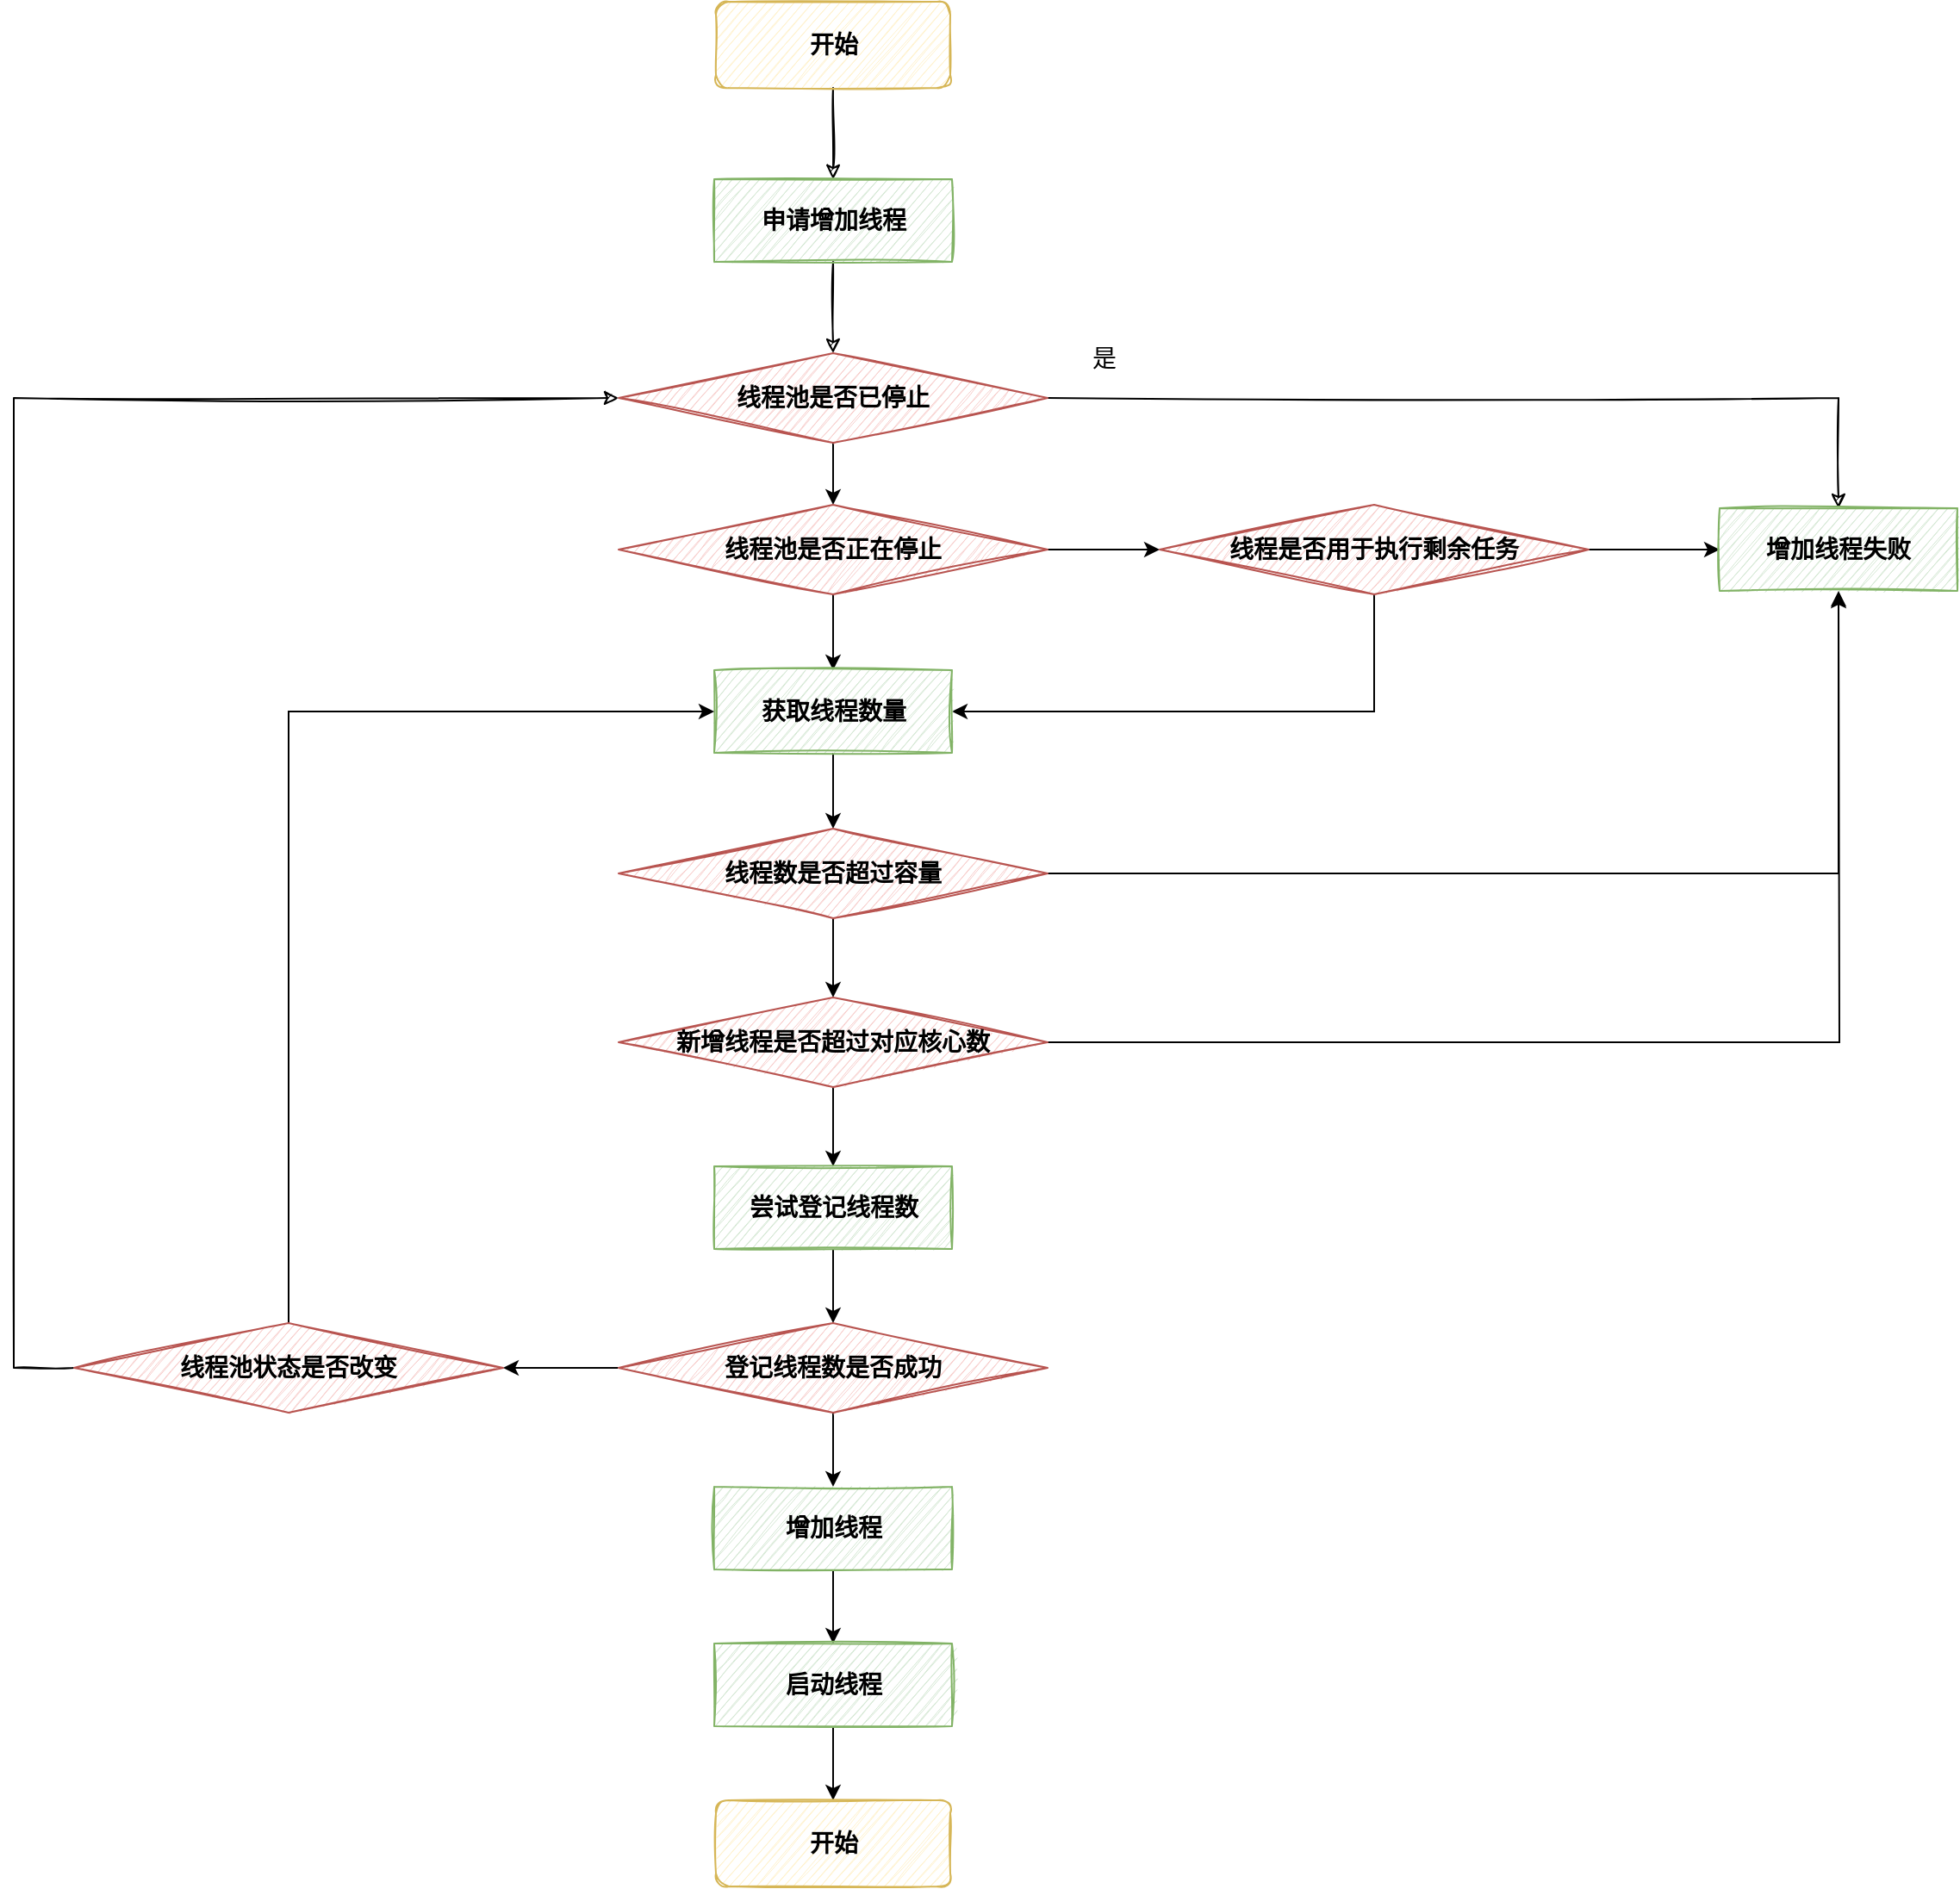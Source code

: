 <mxfile version="16.0.0" type="github">
  <diagram id="bxd2tpNLkaN-XFv4WDwM" name="第 1 页">
    <mxGraphModel dx="1822" dy="762" grid="0" gridSize="10" guides="1" tooltips="1" connect="1" arrows="1" fold="1" page="0" pageScale="1" pageWidth="827" pageHeight="1169" math="0" shadow="0">
      <root>
        <mxCell id="0" />
        <mxCell id="1" parent="0" />
        <mxCell id="Mx3tVR5YGephhx1hdb3c-16" value="" style="edgeStyle=orthogonalEdgeStyle;rounded=0;orthogonalLoop=1;jettySize=auto;html=1;sketch=1;" edge="1" parent="1" source="Mx3tVR5YGephhx1hdb3c-1" target="Mx3tVR5YGephhx1hdb3c-2">
          <mxGeometry relative="1" as="geometry" />
        </mxCell>
        <mxCell id="Mx3tVR5YGephhx1hdb3c-1" value="&lt;font style=&quot;font-size: 14px&quot;&gt;&lt;b&gt;开始&lt;/b&gt;&lt;/font&gt;" style="rounded=1;whiteSpace=wrap;html=1;fillColor=#fff2cc;strokeColor=#d6b656;sketch=1;" vertex="1" parent="1">
          <mxGeometry x="329.5" y="81" width="136" height="50" as="geometry" />
        </mxCell>
        <mxCell id="Mx3tVR5YGephhx1hdb3c-17" value="" style="edgeStyle=orthogonalEdgeStyle;rounded=0;orthogonalLoop=1;jettySize=auto;html=1;sketch=1;" edge="1" parent="1" source="Mx3tVR5YGephhx1hdb3c-2" target="Mx3tVR5YGephhx1hdb3c-3">
          <mxGeometry relative="1" as="geometry" />
        </mxCell>
        <mxCell id="Mx3tVR5YGephhx1hdb3c-2" value="&lt;b&gt;申请增加线程&lt;/b&gt;" style="rounded=0;whiteSpace=wrap;html=1;fontSize=14;fillColor=#d5e8d4;strokeColor=#82b366;sketch=1;" vertex="1" parent="1">
          <mxGeometry x="328.5" y="184" width="138" height="48" as="geometry" />
        </mxCell>
        <mxCell id="Mx3tVR5YGephhx1hdb3c-18" value="" style="edgeStyle=orthogonalEdgeStyle;rounded=0;orthogonalLoop=1;jettySize=auto;html=1;" edge="1" parent="1" source="Mx3tVR5YGephhx1hdb3c-3" target="Mx3tVR5YGephhx1hdb3c-4">
          <mxGeometry relative="1" as="geometry" />
        </mxCell>
        <mxCell id="Mx3tVR5YGephhx1hdb3c-29" style="edgeStyle=orthogonalEdgeStyle;rounded=0;orthogonalLoop=1;jettySize=auto;html=1;entryX=0.5;entryY=0;entryDx=0;entryDy=0;sketch=1;" edge="1" parent="1" source="Mx3tVR5YGephhx1hdb3c-3" target="Mx3tVR5YGephhx1hdb3c-6">
          <mxGeometry relative="1" as="geometry" />
        </mxCell>
        <mxCell id="Mx3tVR5YGephhx1hdb3c-3" value="&lt;b&gt;线程池是否已停止&lt;/b&gt;" style="rhombus;whiteSpace=wrap;html=1;sketch=1;fontSize=14;fillColor=#f8cecc;strokeColor=#b85450;" vertex="1" parent="1">
          <mxGeometry x="273" y="285" width="249" height="52" as="geometry" />
        </mxCell>
        <mxCell id="Mx3tVR5YGephhx1hdb3c-19" value="" style="edgeStyle=orthogonalEdgeStyle;rounded=0;orthogonalLoop=1;jettySize=auto;html=1;" edge="1" parent="1" source="Mx3tVR5YGephhx1hdb3c-4" target="Mx3tVR5YGephhx1hdb3c-7">
          <mxGeometry relative="1" as="geometry" />
        </mxCell>
        <mxCell id="Mx3tVR5YGephhx1hdb3c-27" value="" style="edgeStyle=orthogonalEdgeStyle;rounded=0;orthogonalLoop=1;jettySize=auto;html=1;" edge="1" parent="1" source="Mx3tVR5YGephhx1hdb3c-4" target="Mx3tVR5YGephhx1hdb3c-5">
          <mxGeometry relative="1" as="geometry" />
        </mxCell>
        <mxCell id="Mx3tVR5YGephhx1hdb3c-4" value="&lt;b&gt;线程池是否正在停止&lt;/b&gt;" style="rhombus;whiteSpace=wrap;html=1;sketch=1;fontSize=14;fillColor=#f8cecc;strokeColor=#b85450;" vertex="1" parent="1">
          <mxGeometry x="273" y="373" width="249" height="52" as="geometry" />
        </mxCell>
        <mxCell id="Mx3tVR5YGephhx1hdb3c-28" value="" style="edgeStyle=orthogonalEdgeStyle;rounded=0;orthogonalLoop=1;jettySize=auto;html=1;" edge="1" parent="1" source="Mx3tVR5YGephhx1hdb3c-5" target="Mx3tVR5YGephhx1hdb3c-6">
          <mxGeometry relative="1" as="geometry" />
        </mxCell>
        <mxCell id="Mx3tVR5YGephhx1hdb3c-30" style="edgeStyle=orthogonalEdgeStyle;rounded=0;orthogonalLoop=1;jettySize=auto;html=1;entryX=1;entryY=0.5;entryDx=0;entryDy=0;" edge="1" parent="1" source="Mx3tVR5YGephhx1hdb3c-5" target="Mx3tVR5YGephhx1hdb3c-7">
          <mxGeometry relative="1" as="geometry">
            <Array as="points">
              <mxPoint x="712" y="493" />
            </Array>
          </mxGeometry>
        </mxCell>
        <mxCell id="Mx3tVR5YGephhx1hdb3c-5" value="&lt;b&gt;线程是否用于执行剩余任务&lt;/b&gt;" style="rhombus;whiteSpace=wrap;html=1;sketch=1;fontSize=14;fillColor=#f8cecc;strokeColor=#b85450;" vertex="1" parent="1">
          <mxGeometry x="587" y="373" width="249" height="52" as="geometry" />
        </mxCell>
        <mxCell id="Mx3tVR5YGephhx1hdb3c-6" value="&lt;b&gt;增加线程失败&lt;/b&gt;" style="rounded=0;whiteSpace=wrap;html=1;fontSize=14;fillColor=#d5e8d4;strokeColor=#82b366;sketch=1;" vertex="1" parent="1">
          <mxGeometry x="912" y="375" width="138" height="48" as="geometry" />
        </mxCell>
        <mxCell id="Mx3tVR5YGephhx1hdb3c-20" value="" style="edgeStyle=orthogonalEdgeStyle;rounded=0;orthogonalLoop=1;jettySize=auto;html=1;" edge="1" parent="1" source="Mx3tVR5YGephhx1hdb3c-7" target="Mx3tVR5YGephhx1hdb3c-8">
          <mxGeometry relative="1" as="geometry" />
        </mxCell>
        <mxCell id="Mx3tVR5YGephhx1hdb3c-7" value="&lt;b&gt;获取线程数量&lt;/b&gt;" style="rounded=0;whiteSpace=wrap;html=1;fontSize=14;fillColor=#d5e8d4;strokeColor=#82b366;sketch=1;" vertex="1" parent="1">
          <mxGeometry x="328.5" y="469" width="138" height="48" as="geometry" />
        </mxCell>
        <mxCell id="Mx3tVR5YGephhx1hdb3c-21" value="" style="edgeStyle=orthogonalEdgeStyle;rounded=0;orthogonalLoop=1;jettySize=auto;html=1;" edge="1" parent="1" source="Mx3tVR5YGephhx1hdb3c-8" target="Mx3tVR5YGephhx1hdb3c-9">
          <mxGeometry relative="1" as="geometry" />
        </mxCell>
        <mxCell id="Mx3tVR5YGephhx1hdb3c-31" style="edgeStyle=orthogonalEdgeStyle;rounded=0;orthogonalLoop=1;jettySize=auto;html=1;entryX=0.5;entryY=1;entryDx=0;entryDy=0;" edge="1" parent="1" source="Mx3tVR5YGephhx1hdb3c-8" target="Mx3tVR5YGephhx1hdb3c-6">
          <mxGeometry relative="1" as="geometry" />
        </mxCell>
        <mxCell id="Mx3tVR5YGephhx1hdb3c-8" value="&lt;b&gt;线程数是否超过容量&lt;/b&gt;" style="rhombus;whiteSpace=wrap;html=1;sketch=1;fontSize=14;fillColor=#f8cecc;strokeColor=#b85450;" vertex="1" parent="1">
          <mxGeometry x="273" y="561" width="249" height="52" as="geometry" />
        </mxCell>
        <mxCell id="Mx3tVR5YGephhx1hdb3c-22" value="" style="edgeStyle=orthogonalEdgeStyle;rounded=0;orthogonalLoop=1;jettySize=auto;html=1;" edge="1" parent="1" source="Mx3tVR5YGephhx1hdb3c-9" target="Mx3tVR5YGephhx1hdb3c-10">
          <mxGeometry relative="1" as="geometry" />
        </mxCell>
        <mxCell id="Mx3tVR5YGephhx1hdb3c-32" style="edgeStyle=orthogonalEdgeStyle;rounded=0;orthogonalLoop=1;jettySize=auto;html=1;" edge="1" parent="1" source="Mx3tVR5YGephhx1hdb3c-9">
          <mxGeometry relative="1" as="geometry">
            <mxPoint x="981" y="424" as="targetPoint" />
          </mxGeometry>
        </mxCell>
        <mxCell id="Mx3tVR5YGephhx1hdb3c-9" value="&lt;b&gt;新增线程是否超过对应核心数&lt;/b&gt;" style="rhombus;whiteSpace=wrap;html=1;sketch=1;fontSize=14;fillColor=#f8cecc;strokeColor=#b85450;" vertex="1" parent="1">
          <mxGeometry x="273" y="659" width="249" height="52" as="geometry" />
        </mxCell>
        <mxCell id="Mx3tVR5YGephhx1hdb3c-23" value="" style="edgeStyle=orthogonalEdgeStyle;rounded=0;orthogonalLoop=1;jettySize=auto;html=1;" edge="1" parent="1" source="Mx3tVR5YGephhx1hdb3c-10" target="Mx3tVR5YGephhx1hdb3c-11">
          <mxGeometry relative="1" as="geometry" />
        </mxCell>
        <mxCell id="Mx3tVR5YGephhx1hdb3c-10" value="&lt;b&gt;尝试登记线程数&lt;/b&gt;" style="rounded=0;whiteSpace=wrap;html=1;fontSize=14;fillColor=#d5e8d4;strokeColor=#82b366;sketch=1;" vertex="1" parent="1">
          <mxGeometry x="328.5" y="757" width="138" height="48" as="geometry" />
        </mxCell>
        <mxCell id="Mx3tVR5YGephhx1hdb3c-24" value="" style="edgeStyle=orthogonalEdgeStyle;rounded=0;orthogonalLoop=1;jettySize=auto;html=1;" edge="1" parent="1" source="Mx3tVR5YGephhx1hdb3c-11" target="Mx3tVR5YGephhx1hdb3c-13">
          <mxGeometry relative="1" as="geometry" />
        </mxCell>
        <mxCell id="Mx3tVR5YGephhx1hdb3c-33" value="" style="edgeStyle=orthogonalEdgeStyle;rounded=0;orthogonalLoop=1;jettySize=auto;html=1;" edge="1" parent="1" source="Mx3tVR5YGephhx1hdb3c-11" target="Mx3tVR5YGephhx1hdb3c-12">
          <mxGeometry relative="1" as="geometry" />
        </mxCell>
        <mxCell id="Mx3tVR5YGephhx1hdb3c-11" value="&lt;b&gt;登记线程数是否成功&lt;/b&gt;" style="rhombus;whiteSpace=wrap;html=1;sketch=1;fontSize=14;fillColor=#f8cecc;strokeColor=#b85450;" vertex="1" parent="1">
          <mxGeometry x="273" y="848" width="249" height="52" as="geometry" />
        </mxCell>
        <mxCell id="Mx3tVR5YGephhx1hdb3c-34" style="edgeStyle=orthogonalEdgeStyle;rounded=0;orthogonalLoop=1;jettySize=auto;html=1;entryX=0;entryY=0.5;entryDx=0;entryDy=0;" edge="1" parent="1" source="Mx3tVR5YGephhx1hdb3c-12" target="Mx3tVR5YGephhx1hdb3c-7">
          <mxGeometry relative="1" as="geometry">
            <Array as="points">
              <mxPoint x="82" y="493" />
            </Array>
          </mxGeometry>
        </mxCell>
        <mxCell id="Mx3tVR5YGephhx1hdb3c-35" style="edgeStyle=orthogonalEdgeStyle;rounded=0;orthogonalLoop=1;jettySize=auto;html=1;entryX=0;entryY=0.5;entryDx=0;entryDy=0;sketch=1;" edge="1" parent="1" source="Mx3tVR5YGephhx1hdb3c-12" target="Mx3tVR5YGephhx1hdb3c-3">
          <mxGeometry relative="1" as="geometry">
            <Array as="points">
              <mxPoint x="-78" y="874" />
              <mxPoint x="-78" y="311" />
            </Array>
          </mxGeometry>
        </mxCell>
        <mxCell id="Mx3tVR5YGephhx1hdb3c-12" value="&lt;b&gt;线程池状态是否改变&lt;/b&gt;" style="rhombus;whiteSpace=wrap;html=1;sketch=1;fontSize=14;fillColor=#f8cecc;strokeColor=#b85450;" vertex="1" parent="1">
          <mxGeometry x="-43" y="848" width="249" height="52" as="geometry" />
        </mxCell>
        <mxCell id="Mx3tVR5YGephhx1hdb3c-25" value="" style="edgeStyle=orthogonalEdgeStyle;rounded=0;orthogonalLoop=1;jettySize=auto;html=1;" edge="1" parent="1" source="Mx3tVR5YGephhx1hdb3c-13" target="Mx3tVR5YGephhx1hdb3c-14">
          <mxGeometry relative="1" as="geometry" />
        </mxCell>
        <mxCell id="Mx3tVR5YGephhx1hdb3c-13" value="&lt;b&gt;增加线程&lt;/b&gt;" style="rounded=0;whiteSpace=wrap;html=1;fontSize=14;fillColor=#d5e8d4;strokeColor=#82b366;sketch=1;" vertex="1" parent="1">
          <mxGeometry x="328.5" y="943" width="138" height="48" as="geometry" />
        </mxCell>
        <mxCell id="Mx3tVR5YGephhx1hdb3c-26" value="" style="edgeStyle=orthogonalEdgeStyle;rounded=0;orthogonalLoop=1;jettySize=auto;html=1;" edge="1" parent="1" source="Mx3tVR5YGephhx1hdb3c-14" target="Mx3tVR5YGephhx1hdb3c-15">
          <mxGeometry relative="1" as="geometry" />
        </mxCell>
        <mxCell id="Mx3tVR5YGephhx1hdb3c-14" value="&lt;b&gt;启动线程&lt;/b&gt;" style="rounded=0;whiteSpace=wrap;html=1;fontSize=14;fillColor=#d5e8d4;strokeColor=#82b366;sketch=1;" vertex="1" parent="1">
          <mxGeometry x="328.5" y="1034" width="138" height="48" as="geometry" />
        </mxCell>
        <mxCell id="Mx3tVR5YGephhx1hdb3c-15" value="&lt;font style=&quot;font-size: 14px&quot;&gt;&lt;b&gt;开始&lt;/b&gt;&lt;/font&gt;" style="rounded=1;whiteSpace=wrap;html=1;fillColor=#fff2cc;strokeColor=#d6b656;sketch=1;" vertex="1" parent="1">
          <mxGeometry x="329.5" y="1125" width="136" height="50" as="geometry" />
        </mxCell>
        <mxCell id="Mx3tVR5YGephhx1hdb3c-36" value="是" style="text;html=1;strokeColor=none;fillColor=none;align=center;verticalAlign=middle;whiteSpace=wrap;rounded=0;sketch=1;fontSize=14;" vertex="1" parent="1">
          <mxGeometry x="525" y="273" width="60" height="30" as="geometry" />
        </mxCell>
      </root>
    </mxGraphModel>
  </diagram>
</mxfile>
